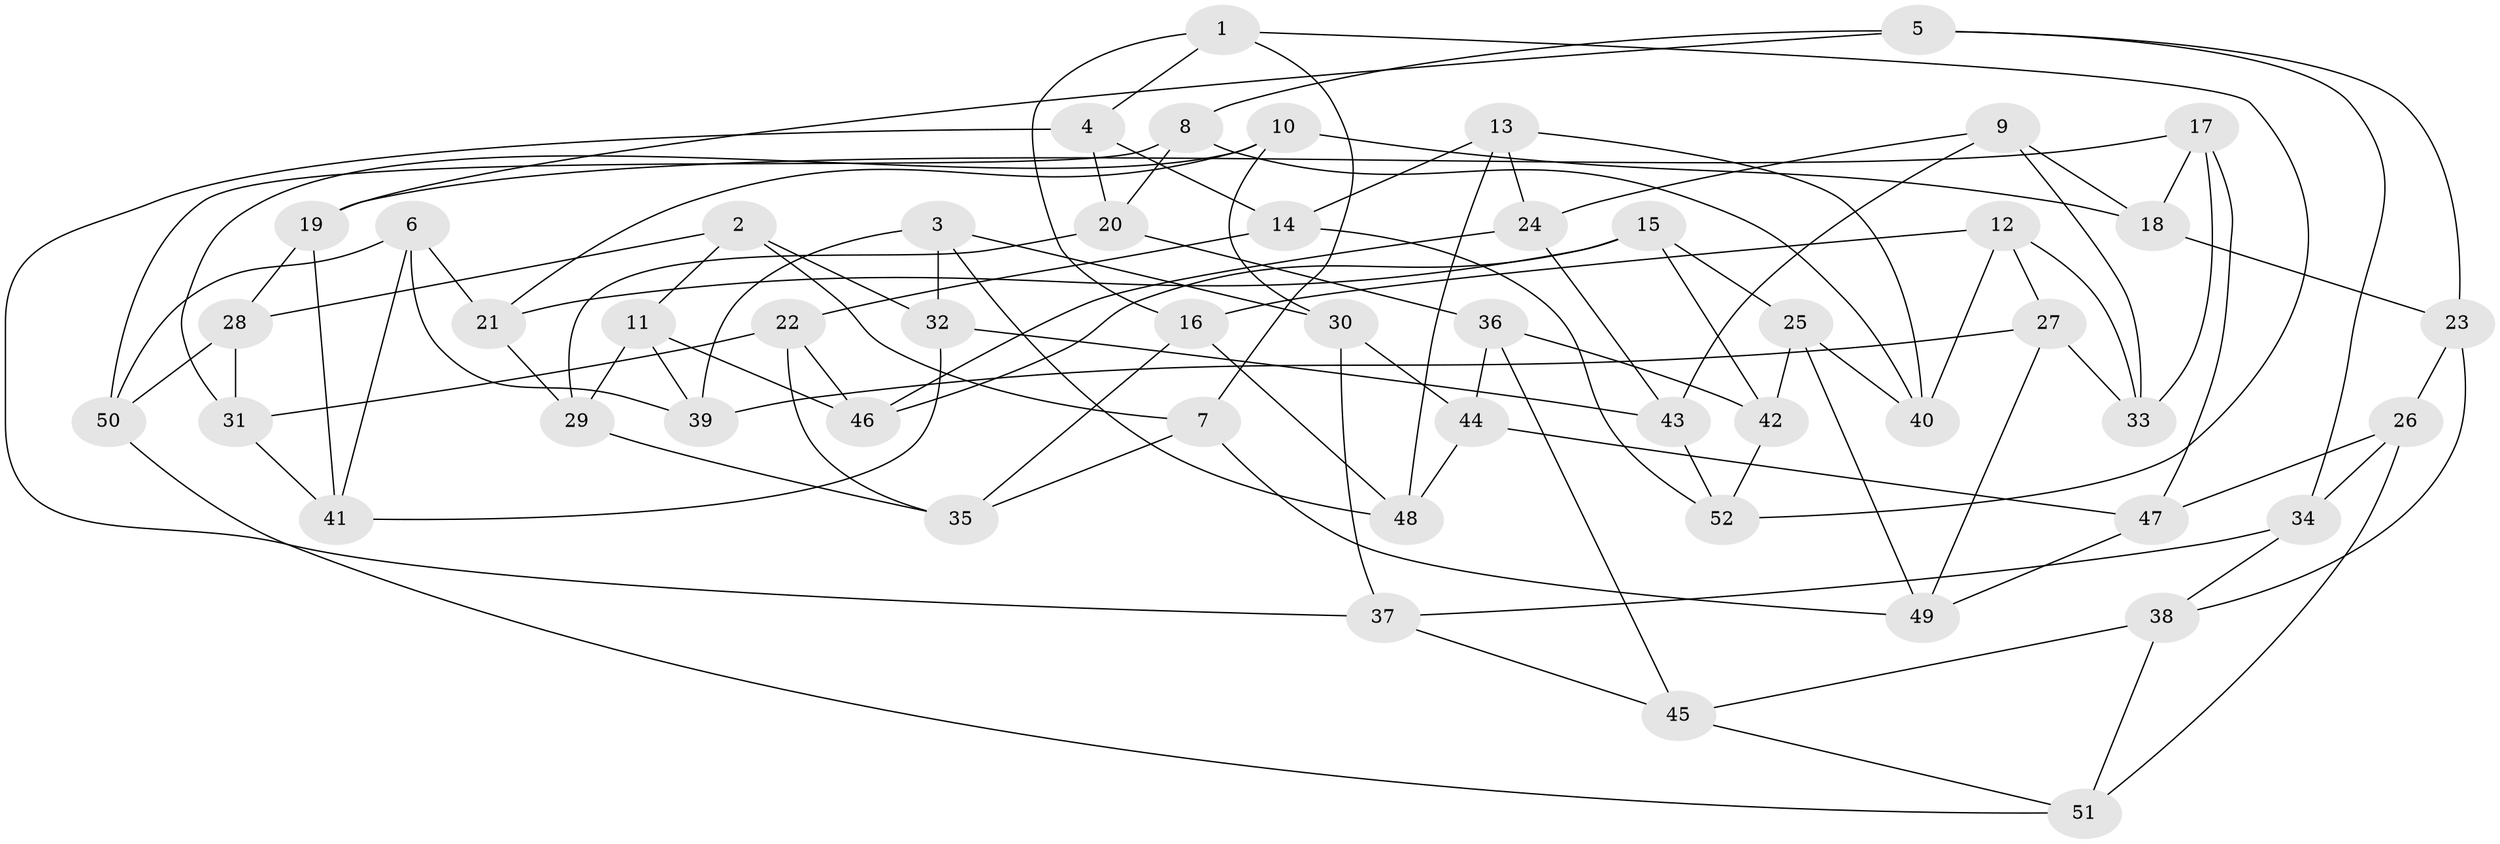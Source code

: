 // Generated by graph-tools (version 1.1) at 2025/16/03/09/25 04:16:13]
// undirected, 52 vertices, 104 edges
graph export_dot {
graph [start="1"]
  node [color=gray90,style=filled];
  1;
  2;
  3;
  4;
  5;
  6;
  7;
  8;
  9;
  10;
  11;
  12;
  13;
  14;
  15;
  16;
  17;
  18;
  19;
  20;
  21;
  22;
  23;
  24;
  25;
  26;
  27;
  28;
  29;
  30;
  31;
  32;
  33;
  34;
  35;
  36;
  37;
  38;
  39;
  40;
  41;
  42;
  43;
  44;
  45;
  46;
  47;
  48;
  49;
  50;
  51;
  52;
  1 -- 4;
  1 -- 16;
  1 -- 7;
  1 -- 52;
  2 -- 32;
  2 -- 11;
  2 -- 28;
  2 -- 7;
  3 -- 30;
  3 -- 32;
  3 -- 39;
  3 -- 48;
  4 -- 37;
  4 -- 20;
  4 -- 14;
  5 -- 8;
  5 -- 23;
  5 -- 19;
  5 -- 34;
  6 -- 41;
  6 -- 21;
  6 -- 39;
  6 -- 50;
  7 -- 49;
  7 -- 35;
  8 -- 50;
  8 -- 20;
  8 -- 40;
  9 -- 43;
  9 -- 18;
  9 -- 33;
  9 -- 24;
  10 -- 21;
  10 -- 18;
  10 -- 31;
  10 -- 30;
  11 -- 46;
  11 -- 39;
  11 -- 29;
  12 -- 16;
  12 -- 27;
  12 -- 33;
  12 -- 40;
  13 -- 14;
  13 -- 24;
  13 -- 40;
  13 -- 48;
  14 -- 22;
  14 -- 52;
  15 -- 46;
  15 -- 42;
  15 -- 25;
  15 -- 21;
  16 -- 35;
  16 -- 48;
  17 -- 33;
  17 -- 47;
  17 -- 19;
  17 -- 18;
  18 -- 23;
  19 -- 41;
  19 -- 28;
  20 -- 36;
  20 -- 29;
  21 -- 29;
  22 -- 35;
  22 -- 46;
  22 -- 31;
  23 -- 38;
  23 -- 26;
  24 -- 46;
  24 -- 43;
  25 -- 42;
  25 -- 49;
  25 -- 40;
  26 -- 47;
  26 -- 34;
  26 -- 51;
  27 -- 49;
  27 -- 39;
  27 -- 33;
  28 -- 31;
  28 -- 50;
  29 -- 35;
  30 -- 44;
  30 -- 37;
  31 -- 41;
  32 -- 41;
  32 -- 43;
  34 -- 38;
  34 -- 37;
  36 -- 42;
  36 -- 45;
  36 -- 44;
  37 -- 45;
  38 -- 51;
  38 -- 45;
  42 -- 52;
  43 -- 52;
  44 -- 48;
  44 -- 47;
  45 -- 51;
  47 -- 49;
  50 -- 51;
}
